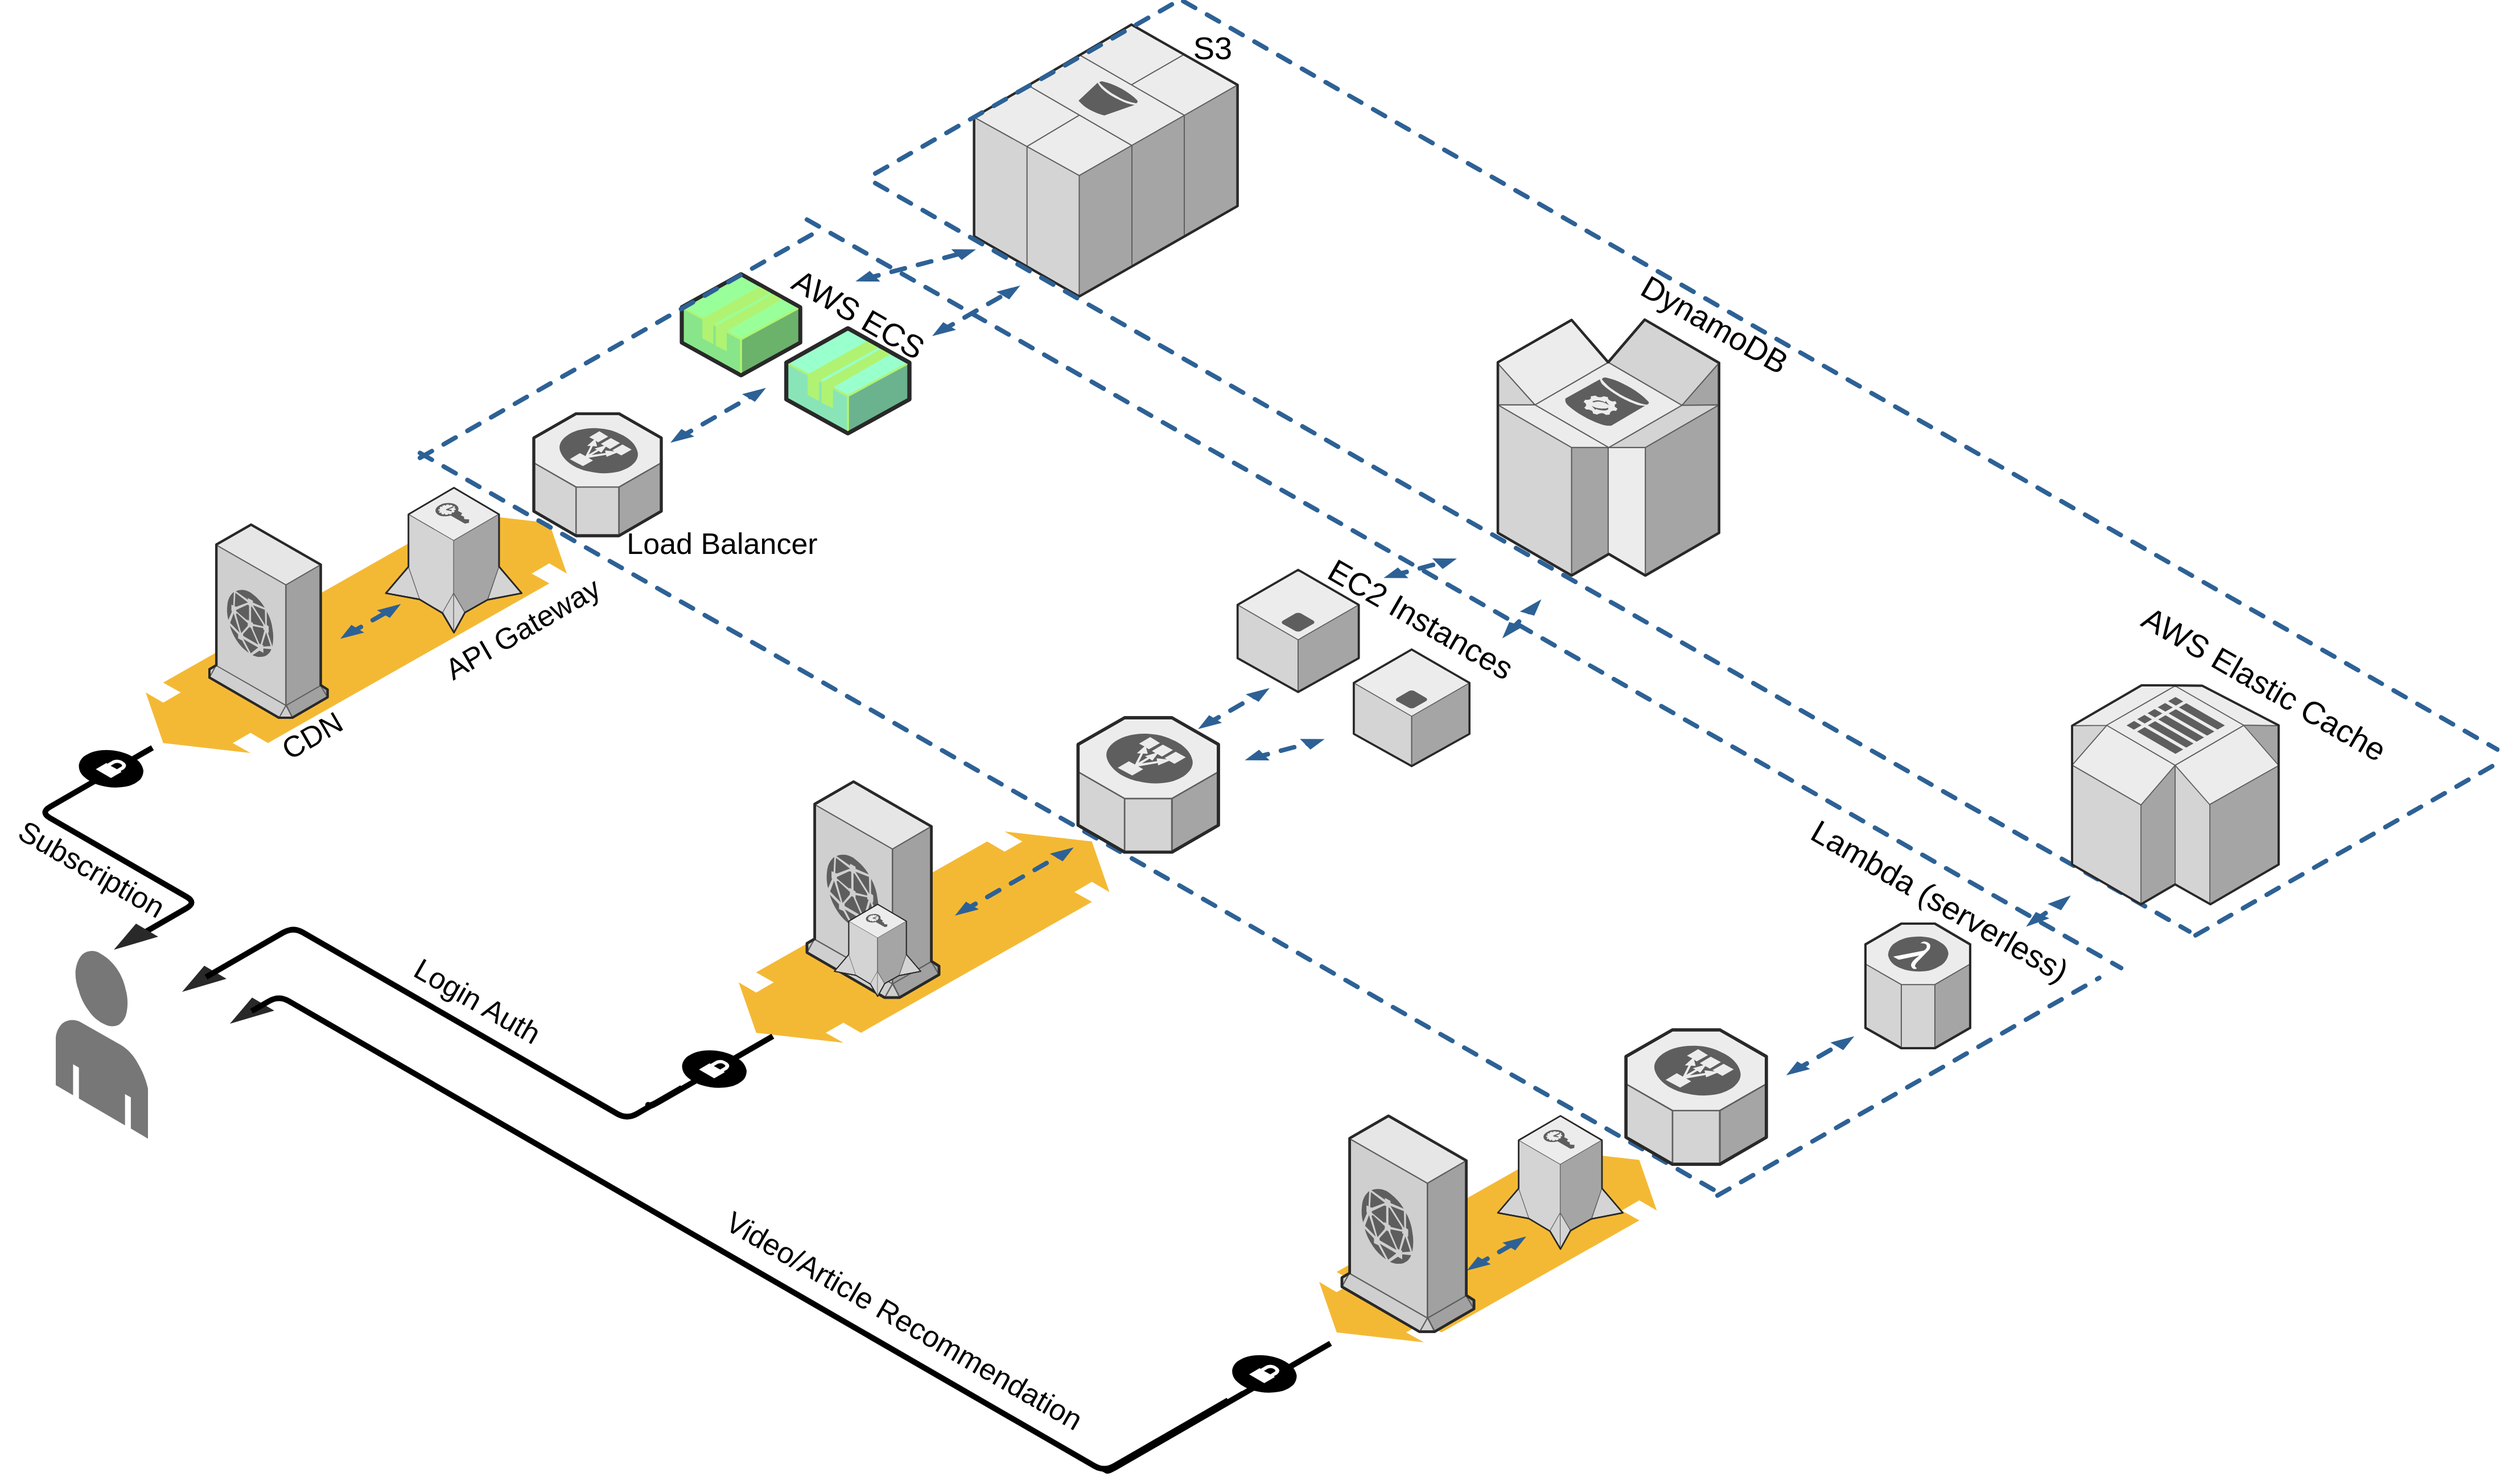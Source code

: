 <mxfile version="14.8.0" type="github">
  <diagram name="Page-1" id="aaaa8250-4180-3840-79b5-4cada1eebb92">
    <mxGraphModel dx="2852" dy="1426" grid="1" gridSize="10" guides="1" tooltips="1" connect="1" arrows="1" fold="1" page="1" pageScale="1" pageWidth="850" pageHeight="1100" background="none" math="0" shadow="0">
      <root>
        <mxCell id="0" />
        <mxCell id="1" parent="0" />
        <mxCell id="d5ac148becb70bc-7" value="" style="verticalLabelPosition=bottom;html=1;verticalAlign=top;strokeWidth=1;dashed=0;shape=mxgraph.aws3d.flatDoubleEdge;fillColor=#000000;aspect=fixed;rounded=1;shadow=0;comic=0;fontFamily=Verdana;fontSize=12;flipV=1;" parent="1" vertex="1">
          <mxGeometry x="1400" y="1490" width="296.67" height="169.16" as="geometry" />
        </mxCell>
        <mxCell id="1a8abee3a6cfdf20-38" value="" style="verticalLabelPosition=bottom;html=1;verticalAlign=top;strokeWidth=1;dashed=0;shape=mxgraph.aws3d.flatDoubleEdge;fillColor=#000000;aspect=fixed;rounded=1;shadow=0;comic=0;fontFamily=Verdana;fontSize=12;flipV=1;" parent="1" vertex="1">
          <mxGeometry x="890" y="1210" width="325.73" height="185.77" as="geometry" />
        </mxCell>
        <mxCell id="1a8abee3a6cfdf20-28" value="" style="verticalLabelPosition=bottom;html=1;verticalAlign=top;strokeWidth=1;dashed=0;shape=mxgraph.aws3d.flatDoubleEdge;fillColor=#000000;aspect=fixed;rounded=1;shadow=0;comic=0;fontFamily=Verdana;fontSize=12;flipV=1;" parent="1" vertex="1">
          <mxGeometry x="369" y="930" width="369.97" height="211" as="geometry" />
        </mxCell>
        <mxCell id="1a8abee3a6cfdf20-3" value="" style="edgeStyle=isometricEdgeStyle;endArrow=none;html=1;labelBackgroundColor=none;strokeWidth=5;fontFamily=Verdana;fontSize=12;entryX=0.016;entryY=0.022;entryDx=0;entryDy=0;entryPerimeter=0;" parent="1" edge="1" target="1a8abee3a6cfdf20-28">
          <mxGeometry width="50" height="100" relative="1" as="geometry">
            <mxPoint x="352" y="1308" as="sourcePoint" />
            <mxPoint x="262" y="1068" as="targetPoint" />
            <Array as="points">
              <mxPoint x="302" y="1208" />
            </Array>
          </mxGeometry>
        </mxCell>
        <mxCell id="1a8abee3a6cfdf20-5" value="" style="edgeStyle=isometricEdgeStyle;endArrow=none;html=1;labelBackgroundColor=none;strokeColor=#000000;strokeWidth=5;fontFamily=Verdana;fontSize=12;startArrow=none;" parent="1" edge="1" source="1a8abee3a6cfdf20-2">
          <mxGeometry width="50" height="100" relative="1" as="geometry">
            <mxPoint x="422" y="1338" as="sourcePoint" />
            <mxPoint x="920" y="1390" as="targetPoint" />
            <Array as="points">
              <mxPoint x="810" y="1450" />
            </Array>
          </mxGeometry>
        </mxCell>
        <mxCell id="1a8abee3a6cfdf20-25" value="" style="verticalLabelPosition=bottom;html=1;verticalAlign=top;strokeWidth=1;dashed=0;shape=mxgraph.aws3d.arrowhead;aspect=fixed;rounded=1;shadow=0;comic=0;fillColor=none;fontFamily=Verdana;fontSize=12;fontColor=#000000;flipV=1;" parent="1" vertex="1">
          <mxGeometry x="341" y="1291" width="39" height="23" as="geometry" />
        </mxCell>
        <mxCell id="1a8abee3a6cfdf20-27" value="" style="verticalLabelPosition=bottom;html=1;verticalAlign=top;strokeWidth=1;dashed=0;shape=mxgraph.aws3d.arrowhead;aspect=fixed;rounded=1;shadow=0;comic=0;fillColor=none;fontFamily=Verdana;fontSize=12;fontColor=#000000;flipV=1;" parent="1" vertex="1">
          <mxGeometry x="401" y="1328" width="39" height="23" as="geometry" />
        </mxCell>
        <mxCell id="1a8abee3a6cfdf20-1" value="" style="verticalLabelPosition=bottom;html=1;verticalAlign=top;strokeWidth=1;dashed=0;shape=mxgraph.aws3d.secureConnection;fillColor=#000000;strokeColor=#ffffff;aspect=fixed;rounded=1;shadow=0;comic=0;fontSize=12" parent="1" vertex="1">
          <mxGeometry x="310" y="1138" width="57.0" height="34" as="geometry" />
        </mxCell>
        <mxCell id="1a8abee3a6cfdf20-29" value="" style="verticalLabelPosition=bottom;html=1;verticalAlign=top;strokeWidth=1;dashed=0;shape=mxgraph.aws3d.dashedEdgeDouble;fillColor=#000000;aspect=fixed;rounded=1;shadow=0;comic=0;fontFamily=Verdana;fontSize=12;flipV=1;" parent="1" vertex="1">
          <mxGeometry x="540" y="1010" width="53.2" height="30.57" as="geometry" />
        </mxCell>
        <mxCell id="d5ac148becb70bc-8" value="" style="verticalLabelPosition=bottom;html=1;verticalAlign=top;strokeWidth=1;dashed=0;shape=mxgraph.aws3d.dashedArrowlessEdge;aspect=fixed;rounded=1;shadow=0;comic=0;fontFamily=Verdana;fontSize=12" parent="1" vertex="1">
          <mxGeometry x="950" y="672.07" width="1154.59" height="657.93" as="geometry" />
        </mxCell>
        <mxCell id="d5ac148becb70bc-9" value="" style="verticalLabelPosition=bottom;html=1;verticalAlign=top;strokeWidth=1;dashed=0;shape=mxgraph.aws3d.dashedArrowlessEdge;aspect=fixed;rounded=1;shadow=0;comic=0;fontFamily=Verdana;fontSize=12" parent="1" vertex="1">
          <mxGeometry x="610" y="877.25" width="1145.5" height="652.75" as="geometry" />
        </mxCell>
        <mxCell id="d5ac148becb70bc-12" value="" style="verticalLabelPosition=bottom;html=1;verticalAlign=top;strokeWidth=1;dashed=0;shape=mxgraph.aws3d.dashedArrowlessEdge;aspect=fixed;rounded=1;shadow=0;comic=0;fontFamily=Verdana;fontSize=12;flipV=1;" parent="1" vertex="1">
          <mxGeometry x="1750" y="1338.75" width="335.36" height="191.25" as="geometry" />
        </mxCell>
        <mxCell id="d5ac148becb70bc-14" value="" style="edgeStyle=isometricEdgeStyle;endArrow=none;html=1;labelBackgroundColor=none;strokeWidth=5;fontFamily=Verdana;fontSize=12;startArrow=none;exitX=0.175;exitY=1;exitDx=0;exitDy=0;exitPerimeter=0;" parent="1" edge="1" source="d5ac148becb70bc-16">
          <mxGeometry width="50" height="100" relative="1" as="geometry">
            <mxPoint x="462" y="1368" as="sourcePoint" />
            <mxPoint x="1410" y="1660" as="targetPoint" />
            <Array as="points">
              <mxPoint x="1210" y="1770" />
            </Array>
          </mxGeometry>
        </mxCell>
        <mxCell id="d5ac148becb70bc-15" value="" style="verticalLabelPosition=bottom;html=1;verticalAlign=top;strokeWidth=1;dashed=0;shape=mxgraph.aws3d.arrowhead;aspect=fixed;rounded=1;shadow=0;comic=0;fillColor=none;fontFamily=Verdana;fontSize=12;fontColor=#000000;flipV=1;" parent="1" vertex="1">
          <mxGeometry x="443" y="1356" width="39" height="23" as="geometry" />
        </mxCell>
        <mxCell id="hzy0wfzQoTHKPnieWF61-1" value="" style="verticalLabelPosition=bottom;html=1;verticalAlign=top;strokeWidth=1;align=center;outlineConnect=0;dashed=0;outlineConnect=0;shape=mxgraph.aws3d.end_user;strokeColor=none;fillColor=#777777;aspect=fixed;" vertex="1" parent="1">
          <mxGeometry x="290" y="1314" width="81" height="166.07" as="geometry" />
        </mxCell>
        <mxCell id="hzy0wfzQoTHKPnieWF61-2" value="" style="verticalLabelPosition=bottom;html=1;verticalAlign=top;strokeWidth=1;align=center;outlineConnect=0;dashed=0;outlineConnect=0;shape=mxgraph.aws3d.securityTokenService;fillColor=#ECECEC;strokeColor=#5E5E5E;aspect=fixed;" vertex="1" parent="1">
          <mxGeometry x="580" y="907.82" width="119.38" height="127.34" as="geometry" />
        </mxCell>
        <mxCell id="1a8abee3a6cfdf20-2" value="" style="verticalLabelPosition=bottom;html=1;verticalAlign=top;strokeWidth=1;dashed=0;shape=mxgraph.aws3d.secureConnection;fillColor=#000000;strokeColor=#ffffff;aspect=fixed;rounded=1;shadow=0;comic=0;fontSize=12" parent="1" vertex="1">
          <mxGeometry x="840" y="1402" width="57.0" height="34" as="geometry" />
        </mxCell>
        <mxCell id="hzy0wfzQoTHKPnieWF61-5" value="" style="edgeStyle=isometricEdgeStyle;endArrow=none;html=1;labelBackgroundColor=none;strokeColor=#000000;strokeWidth=5;fontFamily=Verdana;fontSize=12" edge="1" parent="1" target="1a8abee3a6cfdf20-2">
          <mxGeometry width="50" height="100" relative="1" as="geometry">
            <mxPoint x="422" y="1338" as="sourcePoint" />
            <mxPoint x="972" y="1358" as="targetPoint" />
            <Array as="points" />
          </mxGeometry>
        </mxCell>
        <mxCell id="hzy0wfzQoTHKPnieWF61-6" value="" style="verticalLabelPosition=bottom;html=1;verticalAlign=top;strokeWidth=1;align=center;outlineConnect=0;dashed=0;outlineConnect=0;shape=mxgraph.aws3d.securityTokenService;fillColor=#ECECEC;strokeColor=#5E5E5E;aspect=fixed;" vertex="1" parent="1">
          <mxGeometry x="1557.01" y="1460" width="109.8" height="117.12" as="geometry" />
        </mxCell>
        <mxCell id="d5ac148becb70bc-16" value="" style="verticalLabelPosition=bottom;html=1;verticalAlign=top;strokeWidth=1;dashed=0;shape=mxgraph.aws3d.secureConnection;fillColor=#000000;strokeColor=#ffffff;aspect=fixed;rounded=1;shadow=0;comic=0;fontSize=12" parent="1" vertex="1">
          <mxGeometry x="1323.3" y="1670" width="57.0" height="34" as="geometry" />
        </mxCell>
        <mxCell id="hzy0wfzQoTHKPnieWF61-7" value="" style="edgeStyle=isometricEdgeStyle;endArrow=none;html=1;labelBackgroundColor=none;strokeWidth=5;fontFamily=Verdana;fontSize=12;" edge="1" parent="1">
          <mxGeometry width="50" height="100" relative="1" as="geometry">
            <mxPoint x="462" y="1368" as="sourcePoint" />
            <mxPoint x="1320" y="1710" as="targetPoint" />
            <Array as="points">
              <mxPoint x="860" y="1570" />
            </Array>
          </mxGeometry>
        </mxCell>
        <mxCell id="hzy0wfzQoTHKPnieWF61-8" value="" style="verticalLabelPosition=bottom;html=1;verticalAlign=top;strokeWidth=1;align=center;outlineConnect=0;dashed=0;outlineConnect=0;shape=mxgraph.aws3d.elasticLoadBalancing;fillColor=#ECECEC;strokeColor=#5E5E5E;aspect=fixed;" vertex="1" parent="1">
          <mxGeometry x="1188.2" y="1110" width="123.3" height="118.17" as="geometry" />
        </mxCell>
        <mxCell id="hzy0wfzQoTHKPnieWF61-9" value="" style="verticalLabelPosition=bottom;html=1;verticalAlign=top;strokeWidth=1;align=center;outlineConnect=0;dashed=0;outlineConnect=0;shape=mxgraph.aws3d.elasticLoadBalancing;fillColor=#ECECEC;strokeColor=#5E5E5E;aspect=fixed;" vertex="1" parent="1">
          <mxGeometry x="710" y="842.66" width="112" height="107.34" as="geometry" />
        </mxCell>
        <mxCell id="hzy0wfzQoTHKPnieWF61-10" value="" style="verticalLabelPosition=bottom;html=1;verticalAlign=top;strokeWidth=1;align=center;outlineConnect=0;dashed=0;outlineConnect=0;shape=mxgraph.aws3d.elasticLoadBalancing;fillColor=#ECECEC;strokeColor=#5E5E5E;aspect=fixed;" vertex="1" parent="1">
          <mxGeometry x="1669.6" y="1384.36" width="123.3" height="118.17" as="geometry" />
        </mxCell>
        <mxCell id="hzy0wfzQoTHKPnieWF61-11" value="" style="verticalLabelPosition=bottom;html=1;verticalAlign=top;strokeWidth=1;dashed=0;shape=mxgraph.aws3d.dashedEdgeDouble;fillColor=#000000;aspect=fixed;rounded=1;shadow=0;comic=0;fontFamily=Verdana;fontSize=12;flipV=1;" vertex="1" parent="1">
          <mxGeometry x="1529.8" y="1566" width="52.2" height="30" as="geometry" />
        </mxCell>
        <mxCell id="hzy0wfzQoTHKPnieWF61-12" value="" style="verticalLabelPosition=bottom;html=1;verticalAlign=top;strokeWidth=1;dashed=0;shape=mxgraph.aws3d.dashedEdgeDouble;fillColor=#000000;aspect=fixed;rounded=1;shadow=0;comic=0;fontFamily=Verdana;fontSize=12;flipV=1;" vertex="1" parent="1">
          <mxGeometry x="830" y="820" width="84" height="48.28" as="geometry" />
        </mxCell>
        <mxCell id="hzy0wfzQoTHKPnieWF61-13" value="" style="verticalLabelPosition=bottom;html=1;verticalAlign=top;strokeWidth=1;dashed=0;shape=mxgraph.aws3d.dashedEdgeDouble;fillColor=#000000;aspect=fixed;rounded=1;shadow=0;comic=0;fontFamily=Verdana;fontSize=12;flipV=1;" vertex="1" parent="1">
          <mxGeometry x="1293.6" y="1083.85" width="62.9" height="36.15" as="geometry" />
        </mxCell>
        <mxCell id="hzy0wfzQoTHKPnieWF61-14" value="" style="verticalLabelPosition=bottom;html=1;verticalAlign=top;strokeWidth=1;dashed=0;shape=mxgraph.aws3d.dashedEdgeDouble;fillColor=#000000;aspect=fixed;rounded=1;shadow=0;comic=0;fontFamily=Verdana;fontSize=12;flipV=1;" vertex="1" parent="1">
          <mxGeometry x="1080" y="1224" width="104.4" height="60" as="geometry" />
        </mxCell>
        <mxCell id="hzy0wfzQoTHKPnieWF61-15" value="" style="verticalLabelPosition=bottom;html=1;verticalAlign=top;strokeWidth=1;dashed=0;shape=mxgraph.aws3d.dashedEdgeDouble;fillColor=#000000;aspect=fixed;rounded=1;shadow=0;comic=0;fontFamily=Verdana;fontSize=12;flipV=1;" vertex="1" parent="1">
          <mxGeometry x="1810.39" y="1390" width="59.79" height="34.36" as="geometry" />
        </mxCell>
        <mxCell id="hzy0wfzQoTHKPnieWF61-18" value="" style="verticalLabelPosition=bottom;html=1;verticalAlign=top;strokeWidth=1;align=center;outlineConnect=0;dashed=0;outlineConnect=0;shape=mxgraph.aws3d.application2;strokeColor=#B0F373;aspect=fixed;fillColor=#99FF99;" vertex="1" parent="1">
          <mxGeometry x="840" y="720" width="104.11" height="89" as="geometry" />
        </mxCell>
        <mxCell id="hzy0wfzQoTHKPnieWF61-19" value="" style="verticalLabelPosition=bottom;html=1;verticalAlign=top;strokeWidth=1;align=center;outlineConnect=0;dashed=0;outlineConnect=0;shape=mxgraph.aws3d.application_server;fillColor=#ECECEC;strokeColor=#5E5E5E;aspect=fixed;" vertex="1" parent="1">
          <mxGeometry x="1430.43" y="1050" width="101.69" height="102.51" as="geometry" />
        </mxCell>
        <mxCell id="hzy0wfzQoTHKPnieWF61-27" value="" style="verticalLabelPosition=bottom;html=1;verticalAlign=top;strokeWidth=1;align=center;outlineConnect=0;dashed=0;outlineConnect=0;shape=mxgraph.aws3d.s3;fillColor=#ECECEC;strokeColor=#5E5E5E;aspect=fixed;" vertex="1" parent="1">
          <mxGeometry x="1096.82" y="500.66" width="231.5" height="239" as="geometry" />
        </mxCell>
        <mxCell id="hzy0wfzQoTHKPnieWF61-30" value="&lt;font style=&quot;font-size: 26px;&quot;&gt;API Gateway&lt;/font&gt;" style="text;html=1;align=center;verticalAlign=middle;resizable=0;points=[];autosize=1;strokeColor=none;fontSize=26;rotation=-30;" vertex="1" parent="1">
          <mxGeometry x="615" y="1012.34" width="170" height="40" as="geometry" />
        </mxCell>
        <mxCell id="hzy0wfzQoTHKPnieWF61-31" value="&lt;font style=&quot;font-size: 26px&quot;&gt;Load Balancer&lt;/font&gt;" style="text;html=1;align=center;verticalAlign=middle;resizable=0;points=[];autosize=1;strokeColor=none;fontSize=26;" vertex="1" parent="1">
          <mxGeometry x="785" y="937.34" width="180" height="40" as="geometry" />
        </mxCell>
        <mxCell id="hzy0wfzQoTHKPnieWF61-32" value="" style="verticalLabelPosition=bottom;html=1;verticalAlign=top;strokeWidth=1;align=center;outlineConnect=0;dashed=0;outlineConnect=0;shape=mxgraph.aws3d.application2;strokeColor=#B0F373;aspect=fixed;fillColor=#99FFCC;" vertex="1" parent="1">
          <mxGeometry x="931.85" y="767.56" width="108.17" height="92.47" as="geometry" />
        </mxCell>
        <mxCell id="hzy0wfzQoTHKPnieWF61-34" value="" style="verticalLabelPosition=bottom;html=1;verticalAlign=top;strokeWidth=1;dashed=0;shape=mxgraph.aws3d.dashedEdgeDouble;fillColor=#000000;aspect=fixed;rounded=1;shadow=0;comic=0;fontFamily=Verdana;fontSize=12;flipV=1;" vertex="1" parent="1">
          <mxGeometry x="1060" y="730" width="77.4" height="44.47" as="geometry" />
        </mxCell>
        <mxCell id="hzy0wfzQoTHKPnieWF61-36" value="" style="verticalLabelPosition=bottom;html=1;verticalAlign=top;strokeWidth=1;dashed=0;shape=mxgraph.aws3d.dashedEdgeDouble;fillColor=#000000;aspect=fixed;rounded=1;shadow=0;comic=0;fontFamily=Verdana;fontSize=12;flipV=1;rotation=15;" vertex="1" parent="1">
          <mxGeometry x="998.07" y="685.07" width="94.99" height="54.59" as="geometry" />
        </mxCell>
        <mxCell id="hzy0wfzQoTHKPnieWF61-37" value="" style="verticalLabelPosition=bottom;html=1;verticalAlign=top;strokeWidth=1;dashed=0;shape=mxgraph.aws3d.dashedEdgeDouble;fillColor=#000000;aspect=fixed;rounded=1;shadow=0;comic=0;fontFamily=Verdana;fontSize=12;flipV=1;rotation=-15;" vertex="1" parent="1">
          <mxGeometry x="1557.01" y="1010.97" width="42.09" height="24.19" as="geometry" />
        </mxCell>
        <mxCell id="hzy0wfzQoTHKPnieWF61-38" value="" style="verticalLabelPosition=bottom;html=1;verticalAlign=top;strokeWidth=1;dashed=0;shape=mxgraph.aws3d.dashedEdgeDouble;fillColor=#000000;aspect=fixed;rounded=1;shadow=0;comic=0;fontFamily=Verdana;fontSize=12;flipV=1;rotation=-5;" vertex="1" parent="1">
          <mxGeometry x="2020" y="1268.05" width="41.58" height="23.89" as="geometry" />
        </mxCell>
        <mxCell id="hzy0wfzQoTHKPnieWF61-39" value="" style="verticalLabelPosition=bottom;html=1;verticalAlign=top;strokeWidth=1;dashed=0;shape=mxgraph.aws3d.dashedArrowlessEdge;aspect=fixed;rounded=1;shadow=0;comic=0;fontFamily=Verdana;fontSize=12;flipV=1;" vertex="1" parent="1">
          <mxGeometry x="1010" y="480" width="265.66" height="151.5" as="geometry" />
        </mxCell>
        <mxCell id="hzy0wfzQoTHKPnieWF61-40" value="&lt;font style=&quot;font-size: 26px&quot;&gt;Subscription&lt;/font&gt;" style="text;html=1;align=center;verticalAlign=middle;resizable=0;points=[];autosize=1;strokeColor=none;fontSize=26;rotation=30;" vertex="1" parent="1">
          <mxGeometry x="241" y="1223.17" width="160" height="40" as="geometry" />
        </mxCell>
        <mxCell id="hzy0wfzQoTHKPnieWF61-41" value="&lt;font style=&quot;font-size: 26px&quot;&gt;Login Auth&lt;/font&gt;" style="text;html=1;align=center;verticalAlign=middle;resizable=0;points=[];autosize=1;strokeColor=none;fontSize=26;rotation=30;" vertex="1" parent="1">
          <mxGeometry x="590" y="1339" width="140" height="40" as="geometry" />
        </mxCell>
        <mxCell id="hzy0wfzQoTHKPnieWF61-42" value="Video/Article Recommendation" style="text;html=1;align=center;verticalAlign=middle;resizable=0;points=[];autosize=1;strokeColor=none;fontSize=26;rotation=30;" vertex="1" parent="1">
          <mxGeometry x="850" y="1620" width="370" height="40" as="geometry" />
        </mxCell>
        <mxCell id="hzy0wfzQoTHKPnieWF61-43" value="&lt;font style=&quot;font-size: 28px&quot;&gt;AWS ECS&lt;/font&gt;" style="text;html=1;align=center;verticalAlign=middle;resizable=0;points=[];autosize=1;strokeColor=none;fontSize=26;rotation=30;" vertex="1" parent="1">
          <mxGeometry x="925.0" y="734.93" width="140" height="40" as="geometry" />
        </mxCell>
        <mxCell id="hzy0wfzQoTHKPnieWF61-44" value="" style="verticalLabelPosition=bottom;html=1;verticalAlign=top;strokeWidth=1;align=center;outlineConnect=0;dashed=0;outlineConnect=0;shape=mxgraph.aws3d.application_server;fillColor=#ECECEC;strokeColor=#5E5E5E;aspect=fixed;" vertex="1" parent="1">
          <mxGeometry x="1328.32" y="980" width="106.48" height="107.34" as="geometry" />
        </mxCell>
        <mxCell id="hzy0wfzQoTHKPnieWF61-45" value="" style="verticalLabelPosition=bottom;html=1;verticalAlign=top;strokeWidth=1;dashed=0;shape=mxgraph.aws3d.dashedEdgeDouble;fillColor=#000000;aspect=fixed;rounded=1;shadow=0;comic=0;fontFamily=Verdana;fontSize=12;flipV=1;rotation=15;" vertex="1" parent="1">
          <mxGeometry x="1460" y="962" width="57.72" height="33.17" as="geometry" />
        </mxCell>
        <mxCell id="hzy0wfzQoTHKPnieWF61-46" value="&lt;font style=&quot;font-size: 28px&quot;&gt;EC2 Instances&lt;/font&gt;" style="text;html=1;align=center;verticalAlign=middle;resizable=0;points=[];autosize=1;strokeColor=none;fontSize=26;rotation=30;" vertex="1" parent="1">
          <mxGeometry x="1388.86" y="1003.06" width="200" height="40" as="geometry" />
        </mxCell>
        <mxCell id="hzy0wfzQoTHKPnieWF61-47" value="&lt;font style=&quot;font-size: 28px&quot;&gt;Lambda (serverless)&lt;/font&gt;" style="text;html=1;align=center;verticalAlign=middle;resizable=0;points=[];autosize=1;strokeColor=none;fontSize=26;rotation=30;" vertex="1" parent="1">
          <mxGeometry x="1810.39" y="1251" width="270" height="40" as="geometry" />
        </mxCell>
        <mxCell id="hzy0wfzQoTHKPnieWF61-48" value="&lt;span style=&quot;font-size: 28px&quot;&gt;S3&lt;/span&gt;" style="text;html=1;align=center;verticalAlign=middle;resizable=0;points=[];autosize=1;strokeColor=none;fontSize=26;rotation=0;" vertex="1" parent="1">
          <mxGeometry x="1280.63" y="500.66" width="50" height="40" as="geometry" />
        </mxCell>
        <mxCell id="hzy0wfzQoTHKPnieWF61-51" value="" style="verticalLabelPosition=bottom;html=1;verticalAlign=top;strokeWidth=1;dashed=0;shape=mxgraph.aws3d.dashedArrowlessEdge;aspect=fixed;rounded=1;shadow=0;comic=0;fontFamily=Verdana;fontSize=12" vertex="1" parent="1">
          <mxGeometry x="1010" y="640" width="1154.59" height="657.93" as="geometry" />
        </mxCell>
        <mxCell id="hzy0wfzQoTHKPnieWF61-52" value="" style="verticalLabelPosition=bottom;html=1;verticalAlign=top;strokeWidth=1;align=center;outlineConnect=0;dashed=0;outlineConnect=0;shape=mxgraph.aws3d.cloudfront;strokeColor=#5E5E5E;aspect=fixed;fontSize=26;fillColor=#E6E6E6;" vertex="1" parent="1">
          <mxGeometry x="425" y="940.2" width="103.8" height="169.8" as="geometry" />
        </mxCell>
        <mxCell id="hzy0wfzQoTHKPnieWF61-53" value="" style="verticalLabelPosition=bottom;html=1;verticalAlign=top;strokeWidth=1;align=center;outlineConnect=0;dashed=0;outlineConnect=0;shape=mxgraph.aws3d.cloudfront;strokeColor=#5E5E5E;aspect=fixed;fontSize=26;fillColor=#E6E6E6;" vertex="1" parent="1">
          <mxGeometry x="950" y="1166.2" width="116.03" height="189.8" as="geometry" />
        </mxCell>
        <mxCell id="hzy0wfzQoTHKPnieWF61-54" value="" style="verticalLabelPosition=bottom;html=1;verticalAlign=top;strokeWidth=1;align=center;outlineConnect=0;dashed=0;outlineConnect=0;shape=mxgraph.aws3d.cloudfront;strokeColor=#5E5E5E;aspect=fixed;fontSize=26;fillColor=#E6E6E6;" vertex="1" parent="1">
          <mxGeometry x="1420" y="1460" width="116.03" height="189.8" as="geometry" />
        </mxCell>
        <mxCell id="hzy0wfzQoTHKPnieWF61-55" value="" style="verticalLabelPosition=bottom;html=1;verticalAlign=top;strokeWidth=1;align=center;outlineConnect=0;dashed=0;outlineConnect=0;shape=mxgraph.aws3d.securityTokenService;fillColor=#ECECEC;strokeColor=#5E5E5E;aspect=fixed;" vertex="1" parent="1">
          <mxGeometry x="974.06" y="1274" width="75.94" height="81" as="geometry" />
        </mxCell>
        <mxCell id="hzy0wfzQoTHKPnieWF61-56" value="&lt;font style=&quot;font-size: 26px&quot;&gt;CDN&lt;/font&gt;" style="text;html=1;align=center;verticalAlign=middle;resizable=0;points=[];autosize=1;strokeColor=none;fontSize=26;rotation=-30;" vertex="1" parent="1">
          <mxGeometry x="480" y="1106.15" width="70" height="40" as="geometry" />
        </mxCell>
        <mxCell id="hzy0wfzQoTHKPnieWF61-58" value="" style="verticalLabelPosition=bottom;html=1;verticalAlign=top;strokeWidth=1;dashed=0;shape=mxgraph.aws3d.dashedArrowlessEdge;aspect=fixed;rounded=1;shadow=0;comic=0;fontFamily=Verdana;fontSize=12;flipV=1;" vertex="1" parent="1">
          <mxGeometry x="610" y="680" width="353.34" height="201.5" as="geometry" />
        </mxCell>
        <mxCell id="hzy0wfzQoTHKPnieWF61-59" value="" style="verticalLabelPosition=bottom;html=1;verticalAlign=top;strokeWidth=1;dashed=0;shape=mxgraph.aws3d.dashedArrowlessEdge;aspect=fixed;rounded=1;shadow=0;comic=0;fontFamily=Verdana;fontSize=12" vertex="1" parent="1">
          <mxGeometry x="1280.63" y="480" width="1154.59" height="657.93" as="geometry" />
        </mxCell>
        <mxCell id="hzy0wfzQoTHKPnieWF61-60" value="" style="verticalLabelPosition=bottom;html=1;verticalAlign=top;strokeWidth=1;dashed=0;shape=mxgraph.aws3d.dashedArrowlessEdge;aspect=fixed;rounded=1;shadow=0;comic=0;fontFamily=Verdana;fontSize=12;flipV=1;" vertex="1" parent="1">
          <mxGeometry x="2170" y="1150" width="265.22" height="151.25" as="geometry" />
        </mxCell>
        <mxCell id="hzy0wfzQoTHKPnieWF61-61" value="" style="verticalLabelPosition=bottom;html=1;verticalAlign=top;strokeWidth=1;align=center;outlineConnect=0;dashed=0;outlineConnect=0;shape=mxgraph.aws3d.dynamoDb;fillColor=#ECECEC;strokeColor=#5E5E5E;aspect=fixed;fontSize=26;" vertex="1" parent="1">
          <mxGeometry x="1557.01" y="760" width="194.4" height="224.93" as="geometry" />
        </mxCell>
        <mxCell id="hzy0wfzQoTHKPnieWF61-62" value="&lt;span style=&quot;font-size: 28px&quot;&gt;DynamoDB&lt;/span&gt;" style="text;html=1;align=center;verticalAlign=middle;resizable=0;points=[];autosize=1;strokeColor=none;fontSize=26;rotation=30;" vertex="1" parent="1">
          <mxGeometry x="1666.81" y="744.49" width="160" height="40" as="geometry" />
        </mxCell>
        <mxCell id="hzy0wfzQoTHKPnieWF61-63" value="" style="verticalLabelPosition=bottom;html=1;verticalAlign=top;strokeWidth=1;dashed=0;shape=mxgraph.aws3d.dashedEdgeDouble;fillColor=#000000;aspect=fixed;rounded=1;shadow=0;comic=0;fontFamily=Verdana;fontSize=12;flipV=1;rotation=15;" vertex="1" parent="1">
          <mxGeometry x="1338.32" y="1120" width="62.9" height="36.15" as="geometry" />
        </mxCell>
        <mxCell id="hzy0wfzQoTHKPnieWF61-64" value="" style="verticalLabelPosition=bottom;html=1;verticalAlign=top;strokeWidth=1;align=center;outlineConnect=0;dashed=0;outlineConnect=0;shape=mxgraph.aws3d.lambda;fillColor=#ECECEC;strokeColor=#5E5E5E;aspect=fixed;fontSize=26;" vertex="1" parent="1">
          <mxGeometry x="1879.99" y="1291" width="92" height="109.5" as="geometry" />
        </mxCell>
        <mxCell id="hzy0wfzQoTHKPnieWF61-66" value="" style="verticalLabelPosition=bottom;html=1;verticalAlign=top;strokeWidth=1;align=center;outlineConnect=0;dashed=0;outlineConnect=0;shape=mxgraph.aws3d.simpleDb2;fillColor=#ECECEC;strokeColor=#5E5E5E;aspect=fixed;fontSize=26;" vertex="1" parent="1">
          <mxGeometry x="2061.58" y="1081.4" width="181.5" height="192.6" as="geometry" />
        </mxCell>
        <mxCell id="hzy0wfzQoTHKPnieWF61-67" value="&lt;span style=&quot;font-size: 28px&quot;&gt;AWS Elastic Cache&lt;/span&gt;" style="text;html=1;align=center;verticalAlign=middle;resizable=0;points=[];autosize=1;strokeColor=none;fontSize=26;rotation=30;" vertex="1" parent="1">
          <mxGeometry x="2100.0" y="1060.0" width="260" height="40" as="geometry" />
        </mxCell>
      </root>
    </mxGraphModel>
  </diagram>
</mxfile>
